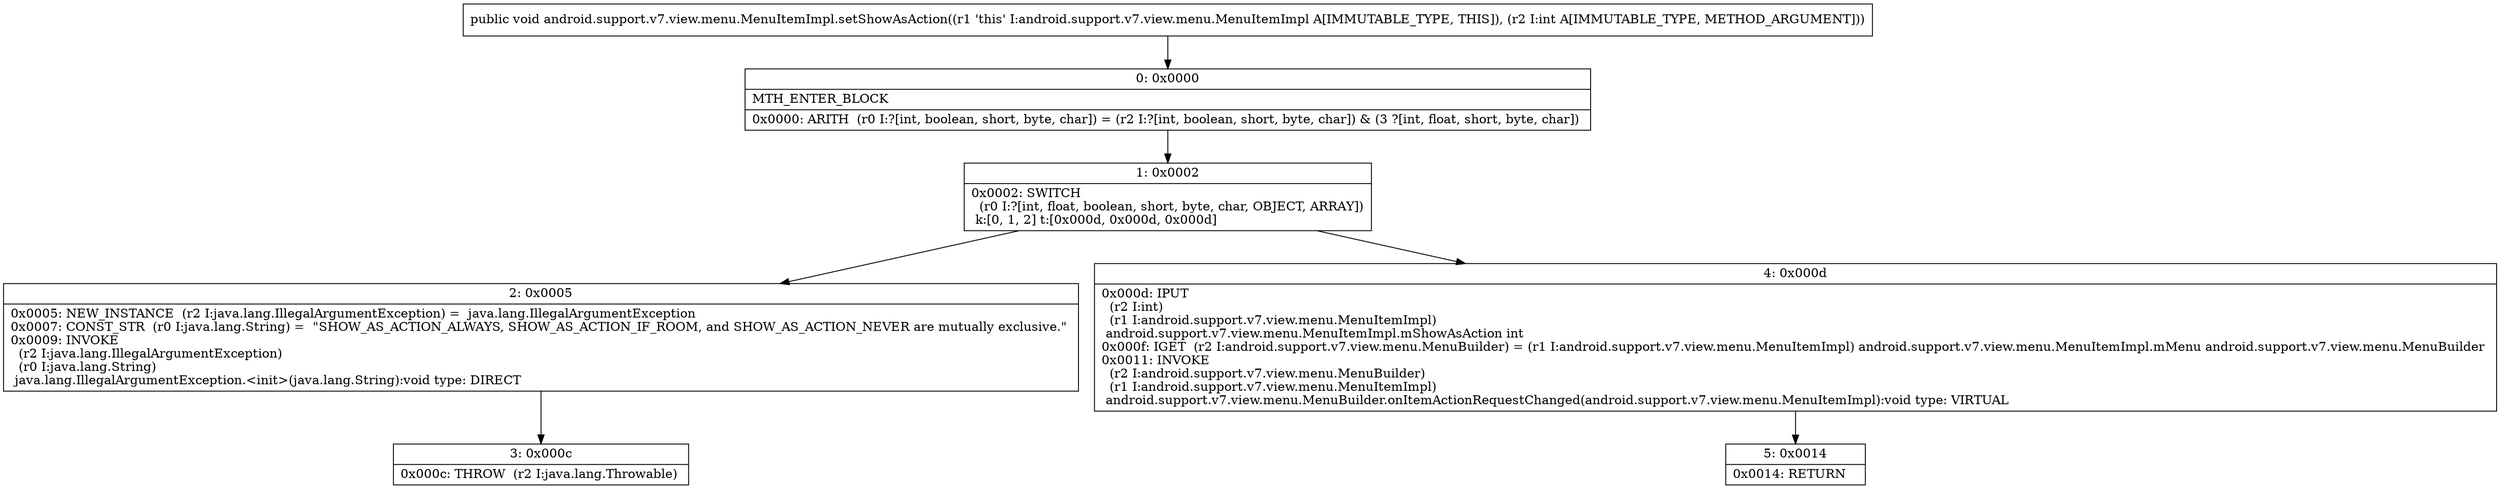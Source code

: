 digraph "CFG forandroid.support.v7.view.menu.MenuItemImpl.setShowAsAction(I)V" {
Node_0 [shape=record,label="{0\:\ 0x0000|MTH_ENTER_BLOCK\l|0x0000: ARITH  (r0 I:?[int, boolean, short, byte, char]) = (r2 I:?[int, boolean, short, byte, char]) & (3 ?[int, float, short, byte, char]) \l}"];
Node_1 [shape=record,label="{1\:\ 0x0002|0x0002: SWITCH  \l  (r0 I:?[int, float, boolean, short, byte, char, OBJECT, ARRAY])\l k:[0, 1, 2] t:[0x000d, 0x000d, 0x000d] \l}"];
Node_2 [shape=record,label="{2\:\ 0x0005|0x0005: NEW_INSTANCE  (r2 I:java.lang.IllegalArgumentException) =  java.lang.IllegalArgumentException \l0x0007: CONST_STR  (r0 I:java.lang.String) =  \"SHOW_AS_ACTION_ALWAYS, SHOW_AS_ACTION_IF_ROOM, and SHOW_AS_ACTION_NEVER are mutually exclusive.\" \l0x0009: INVOKE  \l  (r2 I:java.lang.IllegalArgumentException)\l  (r0 I:java.lang.String)\l java.lang.IllegalArgumentException.\<init\>(java.lang.String):void type: DIRECT \l}"];
Node_3 [shape=record,label="{3\:\ 0x000c|0x000c: THROW  (r2 I:java.lang.Throwable) \l}"];
Node_4 [shape=record,label="{4\:\ 0x000d|0x000d: IPUT  \l  (r2 I:int)\l  (r1 I:android.support.v7.view.menu.MenuItemImpl)\l android.support.v7.view.menu.MenuItemImpl.mShowAsAction int \l0x000f: IGET  (r2 I:android.support.v7.view.menu.MenuBuilder) = (r1 I:android.support.v7.view.menu.MenuItemImpl) android.support.v7.view.menu.MenuItemImpl.mMenu android.support.v7.view.menu.MenuBuilder \l0x0011: INVOKE  \l  (r2 I:android.support.v7.view.menu.MenuBuilder)\l  (r1 I:android.support.v7.view.menu.MenuItemImpl)\l android.support.v7.view.menu.MenuBuilder.onItemActionRequestChanged(android.support.v7.view.menu.MenuItemImpl):void type: VIRTUAL \l}"];
Node_5 [shape=record,label="{5\:\ 0x0014|0x0014: RETURN   \l}"];
MethodNode[shape=record,label="{public void android.support.v7.view.menu.MenuItemImpl.setShowAsAction((r1 'this' I:android.support.v7.view.menu.MenuItemImpl A[IMMUTABLE_TYPE, THIS]), (r2 I:int A[IMMUTABLE_TYPE, METHOD_ARGUMENT])) }"];
MethodNode -> Node_0;
Node_0 -> Node_1;
Node_1 -> Node_2;
Node_1 -> Node_4;
Node_2 -> Node_3;
Node_4 -> Node_5;
}

